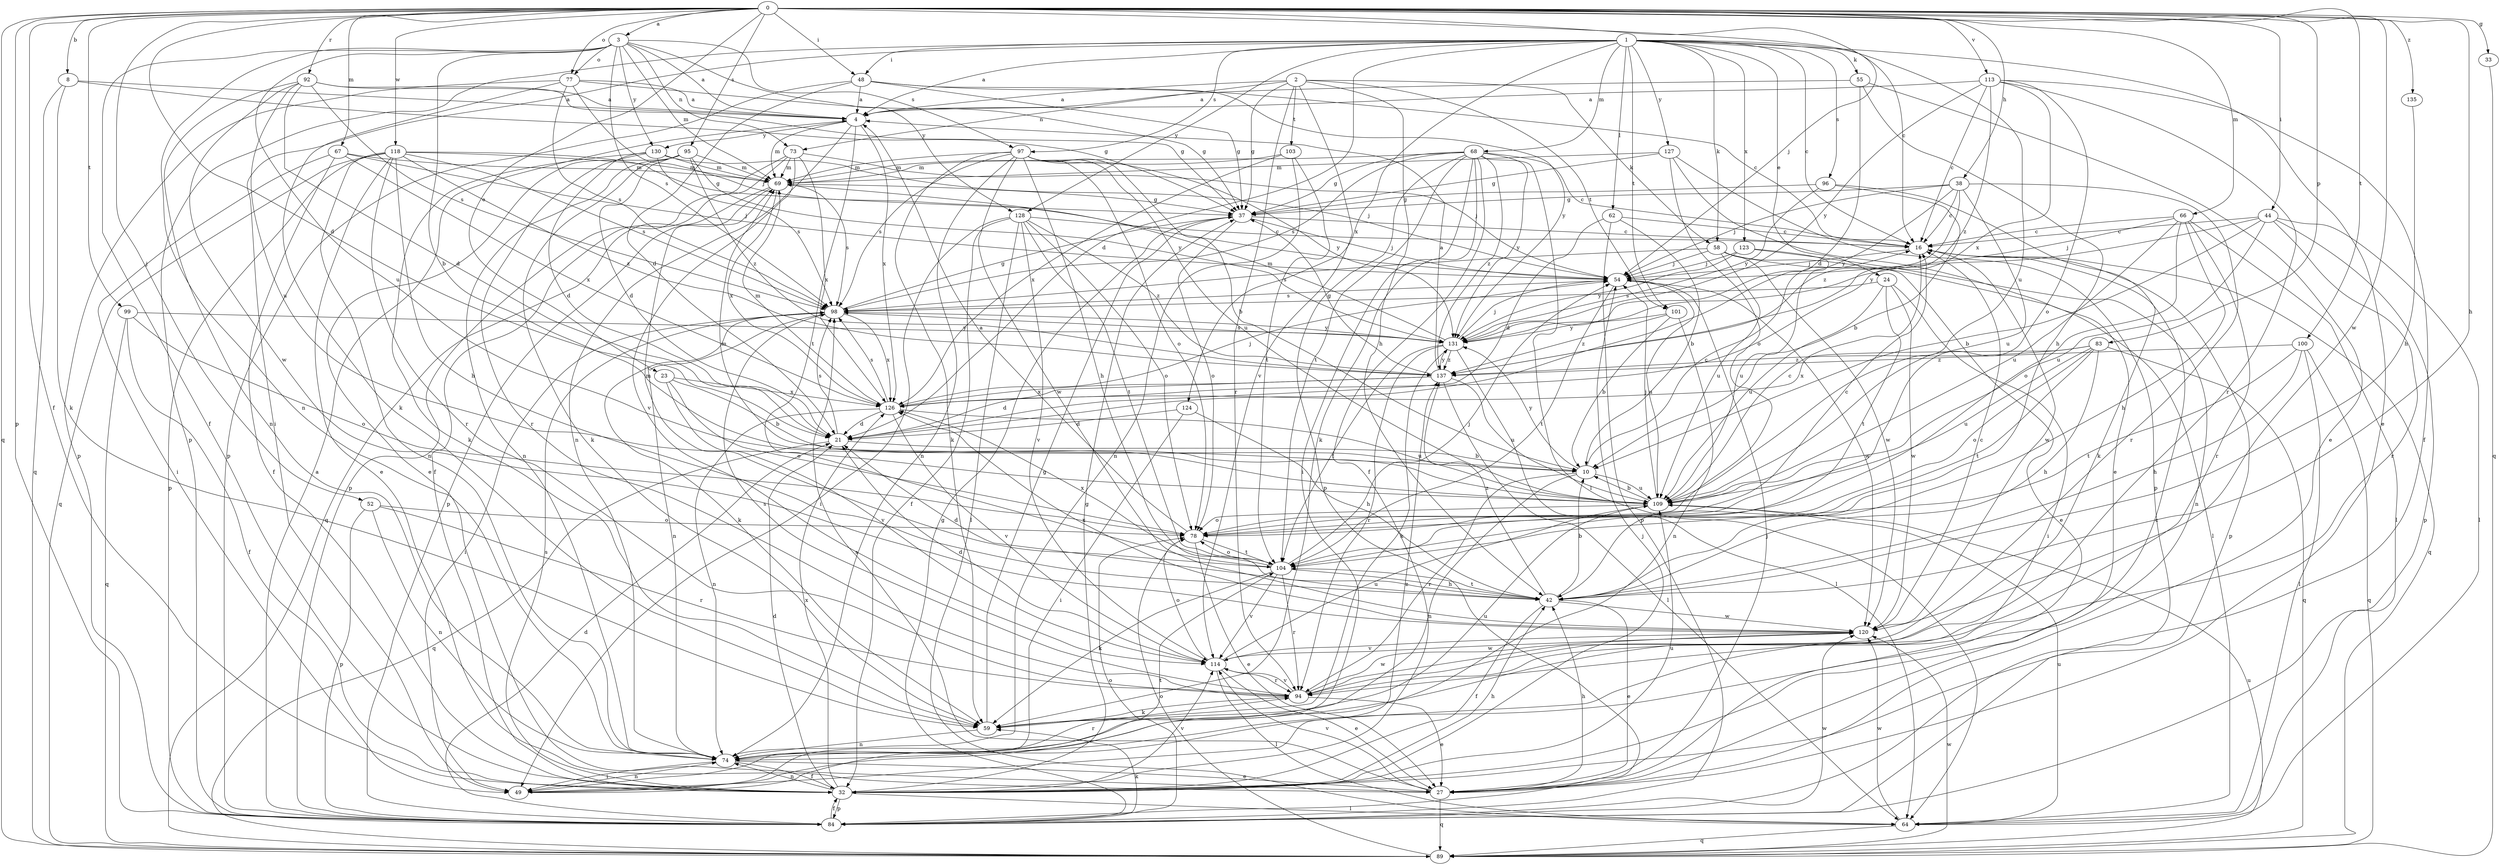strict digraph  {
0;
1;
2;
3;
4;
8;
10;
16;
21;
23;
24;
27;
32;
33;
37;
38;
42;
44;
48;
49;
52;
54;
55;
58;
59;
62;
64;
66;
67;
68;
69;
73;
74;
77;
78;
83;
84;
89;
92;
94;
95;
96;
97;
98;
99;
100;
101;
103;
104;
109;
113;
114;
118;
120;
123;
124;
126;
127;
128;
130;
131;
135;
137;
0 -> 3  [label=a];
0 -> 8  [label=b];
0 -> 16  [label=c];
0 -> 21  [label=d];
0 -> 23  [label=e];
0 -> 32  [label=f];
0 -> 33  [label=g];
0 -> 38  [label=h];
0 -> 42  [label=h];
0 -> 44  [label=i];
0 -> 48  [label=i];
0 -> 52  [label=j];
0 -> 54  [label=j];
0 -> 66  [label=m];
0 -> 67  [label=m];
0 -> 77  [label=o];
0 -> 83  [label=p];
0 -> 84  [label=p];
0 -> 89  [label=q];
0 -> 92  [label=r];
0 -> 95  [label=s];
0 -> 99  [label=t];
0 -> 100  [label=t];
0 -> 113  [label=v];
0 -> 118  [label=w];
0 -> 120  [label=w];
0 -> 135  [label=z];
1 -> 4  [label=a];
1 -> 16  [label=c];
1 -> 21  [label=d];
1 -> 24  [label=e];
1 -> 27  [label=e];
1 -> 48  [label=i];
1 -> 49  [label=i];
1 -> 55  [label=k];
1 -> 58  [label=k];
1 -> 62  [label=l];
1 -> 68  [label=m];
1 -> 84  [label=p];
1 -> 96  [label=s];
1 -> 97  [label=s];
1 -> 101  [label=t];
1 -> 109  [label=u];
1 -> 123  [label=x];
1 -> 124  [label=x];
1 -> 127  [label=y];
1 -> 128  [label=y];
2 -> 4  [label=a];
2 -> 37  [label=g];
2 -> 42  [label=h];
2 -> 58  [label=k];
2 -> 73  [label=n];
2 -> 94  [label=r];
2 -> 101  [label=t];
2 -> 103  [label=t];
2 -> 114  [label=v];
3 -> 4  [label=a];
3 -> 10  [label=b];
3 -> 32  [label=f];
3 -> 69  [label=m];
3 -> 73  [label=n];
3 -> 74  [label=n];
3 -> 77  [label=o];
3 -> 97  [label=s];
3 -> 98  [label=s];
3 -> 109  [label=u];
3 -> 128  [label=y];
3 -> 130  [label=y];
4 -> 69  [label=m];
4 -> 74  [label=n];
4 -> 104  [label=t];
4 -> 126  [label=x];
4 -> 130  [label=y];
8 -> 4  [label=a];
8 -> 37  [label=g];
8 -> 59  [label=k];
8 -> 89  [label=q];
10 -> 16  [label=c];
10 -> 74  [label=n];
10 -> 94  [label=r];
10 -> 109  [label=u];
10 -> 131  [label=y];
16 -> 54  [label=j];
16 -> 84  [label=p];
16 -> 89  [label=q];
16 -> 120  [label=w];
21 -> 10  [label=b];
21 -> 89  [label=q];
21 -> 98  [label=s];
23 -> 10  [label=b];
23 -> 78  [label=o];
23 -> 114  [label=v];
23 -> 126  [label=x];
24 -> 49  [label=i];
24 -> 98  [label=s];
24 -> 104  [label=t];
24 -> 109  [label=u];
24 -> 120  [label=w];
27 -> 42  [label=h];
27 -> 54  [label=j];
27 -> 89  [label=q];
27 -> 98  [label=s];
27 -> 114  [label=v];
32 -> 16  [label=c];
32 -> 21  [label=d];
32 -> 37  [label=g];
32 -> 42  [label=h];
32 -> 54  [label=j];
32 -> 64  [label=l];
32 -> 74  [label=n];
32 -> 84  [label=p];
32 -> 98  [label=s];
32 -> 109  [label=u];
32 -> 114  [label=v];
32 -> 126  [label=x];
33 -> 89  [label=q];
37 -> 16  [label=c];
37 -> 54  [label=j];
37 -> 78  [label=o];
38 -> 16  [label=c];
38 -> 37  [label=g];
38 -> 54  [label=j];
38 -> 94  [label=r];
38 -> 109  [label=u];
38 -> 131  [label=y];
38 -> 137  [label=z];
42 -> 10  [label=b];
42 -> 21  [label=d];
42 -> 27  [label=e];
42 -> 32  [label=f];
42 -> 104  [label=t];
42 -> 120  [label=w];
42 -> 137  [label=z];
44 -> 10  [label=b];
44 -> 16  [label=c];
44 -> 64  [label=l];
44 -> 84  [label=p];
44 -> 94  [label=r];
44 -> 109  [label=u];
44 -> 131  [label=y];
48 -> 4  [label=a];
48 -> 16  [label=c];
48 -> 21  [label=d];
48 -> 37  [label=g];
48 -> 84  [label=p];
48 -> 131  [label=y];
49 -> 74  [label=n];
49 -> 104  [label=t];
49 -> 137  [label=z];
52 -> 74  [label=n];
52 -> 78  [label=o];
52 -> 84  [label=p];
52 -> 94  [label=r];
54 -> 98  [label=s];
54 -> 104  [label=t];
54 -> 109  [label=u];
54 -> 120  [label=w];
55 -> 4  [label=a];
55 -> 21  [label=d];
55 -> 27  [label=e];
55 -> 42  [label=h];
58 -> 27  [label=e];
58 -> 54  [label=j];
58 -> 64  [label=l];
58 -> 98  [label=s];
58 -> 109  [label=u];
58 -> 120  [label=w];
59 -> 37  [label=g];
59 -> 74  [label=n];
59 -> 109  [label=u];
62 -> 10  [label=b];
62 -> 16  [label=c];
62 -> 21  [label=d];
62 -> 84  [label=p];
64 -> 89  [label=q];
64 -> 109  [label=u];
64 -> 120  [label=w];
66 -> 16  [label=c];
66 -> 42  [label=h];
66 -> 54  [label=j];
66 -> 64  [label=l];
66 -> 78  [label=o];
66 -> 94  [label=r];
66 -> 109  [label=u];
67 -> 32  [label=f];
67 -> 49  [label=i];
67 -> 54  [label=j];
67 -> 69  [label=m];
67 -> 126  [label=x];
68 -> 16  [label=c];
68 -> 32  [label=f];
68 -> 37  [label=g];
68 -> 49  [label=i];
68 -> 59  [label=k];
68 -> 64  [label=l];
68 -> 69  [label=m];
68 -> 84  [label=p];
68 -> 98  [label=s];
68 -> 104  [label=t];
68 -> 131  [label=y];
68 -> 137  [label=z];
69 -> 37  [label=g];
69 -> 84  [label=p];
69 -> 89  [label=q];
69 -> 98  [label=s];
69 -> 126  [label=x];
73 -> 32  [label=f];
73 -> 54  [label=j];
73 -> 69  [label=m];
73 -> 84  [label=p];
73 -> 114  [label=v];
73 -> 126  [label=x];
74 -> 27  [label=e];
74 -> 32  [label=f];
74 -> 49  [label=i];
74 -> 94  [label=r];
77 -> 4  [label=a];
77 -> 37  [label=g];
77 -> 54  [label=j];
77 -> 59  [label=k];
77 -> 84  [label=p];
77 -> 98  [label=s];
78 -> 4  [label=a];
78 -> 16  [label=c];
78 -> 27  [label=e];
78 -> 104  [label=t];
83 -> 42  [label=h];
83 -> 78  [label=o];
83 -> 89  [label=q];
83 -> 104  [label=t];
83 -> 109  [label=u];
83 -> 126  [label=x];
83 -> 137  [label=z];
84 -> 4  [label=a];
84 -> 21  [label=d];
84 -> 32  [label=f];
84 -> 37  [label=g];
84 -> 59  [label=k];
84 -> 78  [label=o];
84 -> 120  [label=w];
89 -> 78  [label=o];
89 -> 109  [label=u];
89 -> 120  [label=w];
92 -> 4  [label=a];
92 -> 21  [label=d];
92 -> 37  [label=g];
92 -> 74  [label=n];
92 -> 98  [label=s];
92 -> 109  [label=u];
92 -> 120  [label=w];
94 -> 27  [label=e];
94 -> 59  [label=k];
94 -> 98  [label=s];
94 -> 114  [label=v];
94 -> 120  [label=w];
95 -> 21  [label=d];
95 -> 27  [label=e];
95 -> 59  [label=k];
95 -> 69  [label=m];
95 -> 74  [label=n];
95 -> 131  [label=y];
95 -> 137  [label=z];
96 -> 10  [label=b];
96 -> 37  [label=g];
96 -> 59  [label=k];
96 -> 131  [label=y];
97 -> 10  [label=b];
97 -> 42  [label=h];
97 -> 59  [label=k];
97 -> 69  [label=m];
97 -> 74  [label=n];
97 -> 78  [label=o];
97 -> 98  [label=s];
97 -> 109  [label=u];
97 -> 120  [label=w];
97 -> 131  [label=y];
98 -> 37  [label=g];
98 -> 49  [label=i];
98 -> 59  [label=k];
98 -> 74  [label=n];
98 -> 126  [label=x];
98 -> 131  [label=y];
99 -> 32  [label=f];
99 -> 78  [label=o];
99 -> 89  [label=q];
99 -> 131  [label=y];
100 -> 42  [label=h];
100 -> 64  [label=l];
100 -> 89  [label=q];
100 -> 104  [label=t];
100 -> 137  [label=z];
101 -> 10  [label=b];
101 -> 74  [label=n];
101 -> 131  [label=y];
101 -> 137  [label=z];
103 -> 69  [label=m];
103 -> 74  [label=n];
103 -> 104  [label=t];
103 -> 126  [label=x];
104 -> 42  [label=h];
104 -> 54  [label=j];
104 -> 59  [label=k];
104 -> 69  [label=m];
104 -> 78  [label=o];
104 -> 94  [label=r];
104 -> 114  [label=v];
104 -> 126  [label=x];
109 -> 10  [label=b];
109 -> 16  [label=c];
109 -> 54  [label=j];
109 -> 69  [label=m];
109 -> 78  [label=o];
113 -> 4  [label=a];
113 -> 16  [label=c];
113 -> 32  [label=f];
113 -> 78  [label=o];
113 -> 94  [label=r];
113 -> 126  [label=x];
113 -> 131  [label=y];
113 -> 137  [label=z];
114 -> 21  [label=d];
114 -> 27  [label=e];
114 -> 64  [label=l];
114 -> 78  [label=o];
114 -> 94  [label=r];
114 -> 109  [label=u];
114 -> 120  [label=w];
118 -> 27  [label=e];
118 -> 37  [label=g];
118 -> 42  [label=h];
118 -> 69  [label=m];
118 -> 74  [label=n];
118 -> 84  [label=p];
118 -> 89  [label=q];
118 -> 94  [label=r];
118 -> 98  [label=s];
118 -> 137  [label=z];
120 -> 16  [label=c];
120 -> 114  [label=v];
120 -> 126  [label=x];
123 -> 54  [label=j];
123 -> 74  [label=n];
123 -> 109  [label=u];
123 -> 131  [label=y];
124 -> 21  [label=d];
124 -> 42  [label=h];
124 -> 49  [label=i];
126 -> 21  [label=d];
126 -> 54  [label=j];
126 -> 69  [label=m];
126 -> 74  [label=n];
126 -> 98  [label=s];
126 -> 109  [label=u];
126 -> 114  [label=v];
127 -> 27  [label=e];
127 -> 37  [label=g];
127 -> 69  [label=m];
127 -> 78  [label=o];
127 -> 84  [label=p];
128 -> 16  [label=c];
128 -> 32  [label=f];
128 -> 49  [label=i];
128 -> 64  [label=l];
128 -> 78  [label=o];
128 -> 104  [label=t];
128 -> 114  [label=v];
128 -> 137  [label=z];
130 -> 21  [label=d];
130 -> 54  [label=j];
130 -> 59  [label=k];
130 -> 69  [label=m];
130 -> 94  [label=r];
130 -> 98  [label=s];
131 -> 54  [label=j];
131 -> 59  [label=k];
131 -> 64  [label=l];
131 -> 69  [label=m];
131 -> 94  [label=r];
131 -> 98  [label=s];
131 -> 104  [label=t];
131 -> 137  [label=z];
135 -> 42  [label=h];
137 -> 4  [label=a];
137 -> 21  [label=d];
137 -> 37  [label=g];
137 -> 64  [label=l];
137 -> 109  [label=u];
137 -> 126  [label=x];
137 -> 131  [label=y];
}

